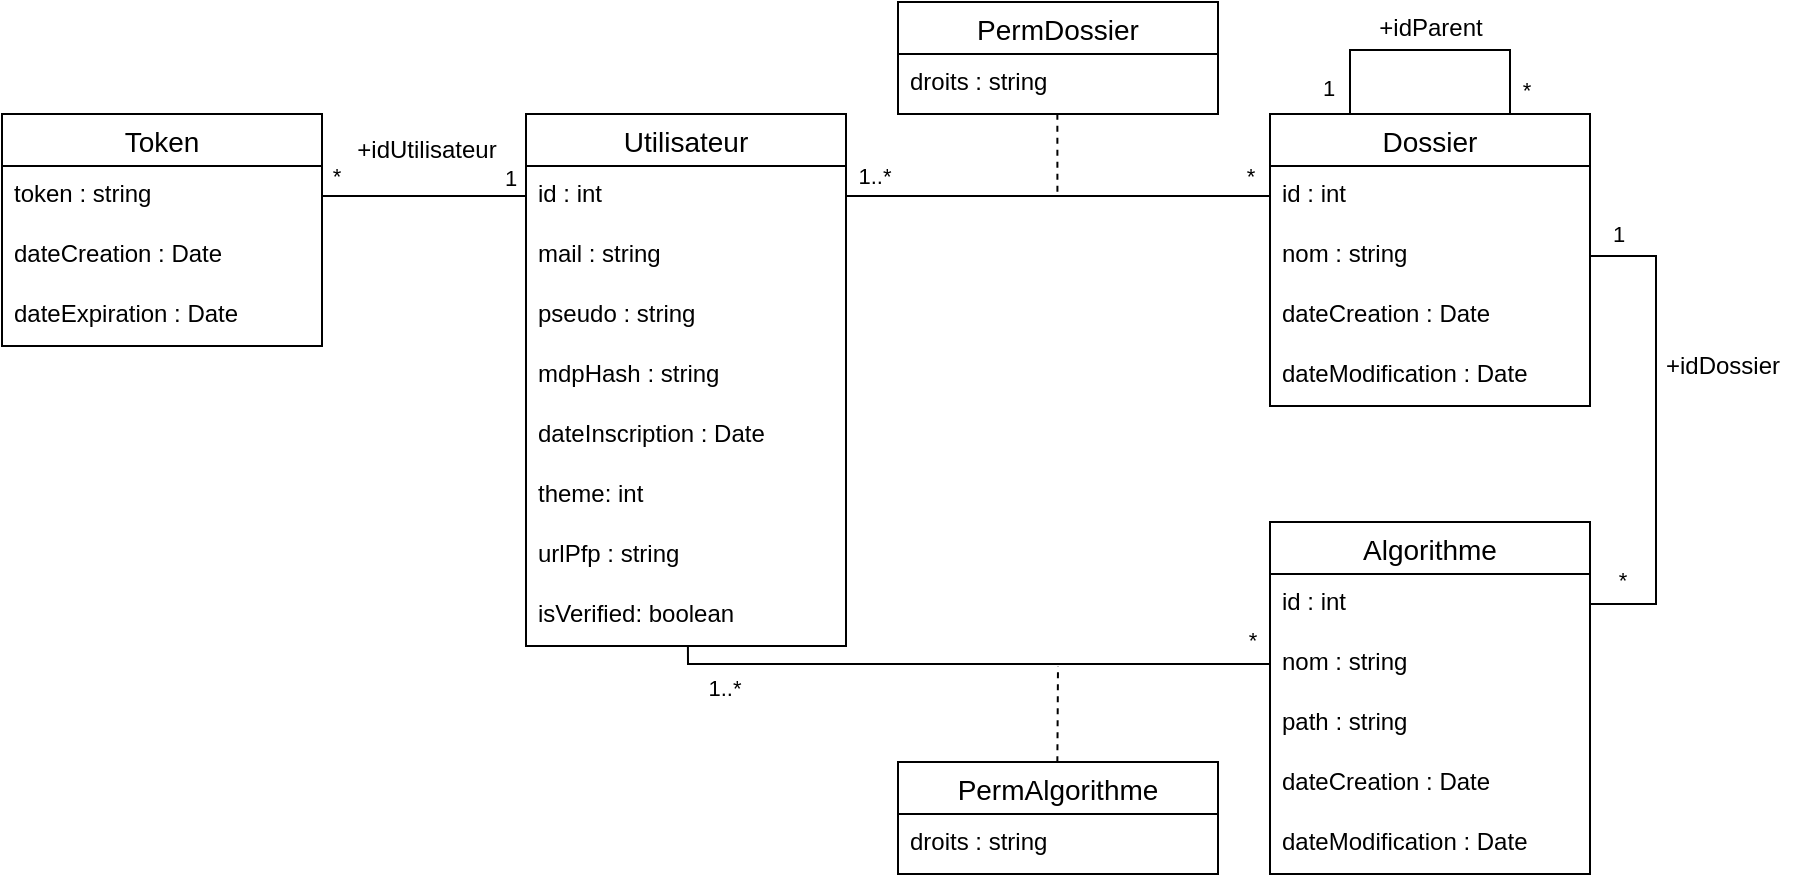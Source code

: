 <mxfile>
    <diagram name="Page-1" id="9FCioP1yI_8llP7Mw2wB">
        <mxGraphModel dx="3600" dy="871" grid="0" gridSize="10" guides="1" tooltips="1" connect="1" arrows="1" fold="1" page="0" pageScale="1" pageWidth="827" pageHeight="1169" math="0" shadow="0">
            <root>
                <mxCell id="0"/>
                <mxCell id="1" parent="0"/>
                <mxCell id="wQBDHdp43ygAPrBhFsiP-1" value="Utilisateur" style="swimlane;fontStyle=0;childLayout=stackLayout;horizontal=1;startSize=26;horizontalStack=0;resizeParent=1;resizeParentMax=0;resizeLast=0;collapsible=1;marginBottom=0;align=center;fontSize=14;" parent="1" vertex="1">
                    <mxGeometry x="-1629" y="-243" width="160" height="266" as="geometry"/>
                </mxCell>
                <mxCell id="wQBDHdp43ygAPrBhFsiP-2" value="id : int" style="text;strokeColor=none;fillColor=none;spacingLeft=4;spacingRight=4;overflow=hidden;rotatable=0;points=[[0,0.5],[1,0.5]];portConstraint=eastwest;fontSize=12;whiteSpace=wrap;html=1;" parent="wQBDHdp43ygAPrBhFsiP-1" vertex="1">
                    <mxGeometry y="26" width="160" height="30" as="geometry"/>
                </mxCell>
                <mxCell id="wQBDHdp43ygAPrBhFsiP-3" value="mail : string" style="text;strokeColor=none;fillColor=none;spacingLeft=4;spacingRight=4;overflow=hidden;rotatable=0;points=[[0,0.5],[1,0.5]];portConstraint=eastwest;fontSize=12;whiteSpace=wrap;html=1;" parent="wQBDHdp43ygAPrBhFsiP-1" vertex="1">
                    <mxGeometry y="56" width="160" height="30" as="geometry"/>
                </mxCell>
                <mxCell id="21" value="pseudo : string" style="text;strokeColor=none;fillColor=none;spacingLeft=4;spacingRight=4;overflow=hidden;rotatable=0;points=[[0,0.5],[1,0.5]];portConstraint=eastwest;fontSize=12;whiteSpace=wrap;html=1;" parent="wQBDHdp43ygAPrBhFsiP-1" vertex="1">
                    <mxGeometry y="86" width="160" height="30" as="geometry"/>
                </mxCell>
                <mxCell id="wQBDHdp43ygAPrBhFsiP-4" value="mdpHash : string" style="text;strokeColor=none;fillColor=none;spacingLeft=4;spacingRight=4;overflow=hidden;rotatable=0;points=[[0,0.5],[1,0.5]];portConstraint=eastwest;fontSize=12;whiteSpace=wrap;html=1;" parent="wQBDHdp43ygAPrBhFsiP-1" vertex="1">
                    <mxGeometry y="116" width="160" height="30" as="geometry"/>
                </mxCell>
                <mxCell id="wQBDHdp43ygAPrBhFsiP-30" value="dateInscription : Date" style="text;strokeColor=none;fillColor=none;spacingLeft=4;spacingRight=4;overflow=hidden;rotatable=0;points=[[0,0.5],[1,0.5]];portConstraint=eastwest;fontSize=12;whiteSpace=wrap;html=1;" parent="wQBDHdp43ygAPrBhFsiP-1" vertex="1">
                    <mxGeometry y="146" width="160" height="30" as="geometry"/>
                </mxCell>
                <mxCell id="wQBDHdp43ygAPrBhFsiP-31" value="theme: int" style="text;strokeColor=none;fillColor=none;spacingLeft=4;spacingRight=4;overflow=hidden;rotatable=0;points=[[0,0.5],[1,0.5]];portConstraint=eastwest;fontSize=12;whiteSpace=wrap;html=1;" parent="wQBDHdp43ygAPrBhFsiP-1" vertex="1">
                    <mxGeometry y="176" width="160" height="30" as="geometry"/>
                </mxCell>
                <mxCell id="wQBDHdp43ygAPrBhFsiP-32" value="urlPfp : string" style="text;strokeColor=none;fillColor=none;spacingLeft=4;spacingRight=4;overflow=hidden;rotatable=0;points=[[0,0.5],[1,0.5]];portConstraint=eastwest;fontSize=12;whiteSpace=wrap;html=1;" parent="wQBDHdp43ygAPrBhFsiP-1" vertex="1">
                    <mxGeometry y="206" width="160" height="30" as="geometry"/>
                </mxCell>
                <mxCell id="24" value="isVerified: boolean" style="text;strokeColor=none;fillColor=none;spacingLeft=4;spacingRight=4;overflow=hidden;rotatable=0;points=[[0,0.5],[1,0.5]];portConstraint=eastwest;fontSize=12;whiteSpace=wrap;html=1;" vertex="1" parent="wQBDHdp43ygAPrBhFsiP-1">
                    <mxGeometry y="236" width="160" height="30" as="geometry"/>
                </mxCell>
                <mxCell id="wQBDHdp43ygAPrBhFsiP-5" value="Algorithme" style="swimlane;fontStyle=0;childLayout=stackLayout;horizontal=1;startSize=26;horizontalStack=0;resizeParent=1;resizeParentMax=0;resizeLast=0;collapsible=1;marginBottom=0;align=center;fontSize=14;" parent="1" vertex="1">
                    <mxGeometry x="-1257" y="-39" width="160" height="176" as="geometry"/>
                </mxCell>
                <mxCell id="wQBDHdp43ygAPrBhFsiP-6" value="id : int" style="text;strokeColor=none;fillColor=none;spacingLeft=4;spacingRight=4;overflow=hidden;rotatable=0;points=[[0,0.5],[1,0.5]];portConstraint=eastwest;fontSize=12;whiteSpace=wrap;html=1;" parent="wQBDHdp43ygAPrBhFsiP-5" vertex="1">
                    <mxGeometry y="26" width="160" height="30" as="geometry"/>
                </mxCell>
                <mxCell id="wQBDHdp43ygAPrBhFsiP-7" value="nom : string" style="text;strokeColor=none;fillColor=none;spacingLeft=4;spacingRight=4;overflow=hidden;rotatable=0;points=[[0,0.5],[1,0.5]];portConstraint=eastwest;fontSize=12;whiteSpace=wrap;html=1;" parent="wQBDHdp43ygAPrBhFsiP-5" vertex="1">
                    <mxGeometry y="56" width="160" height="30" as="geometry"/>
                </mxCell>
                <mxCell id="wQBDHdp43ygAPrBhFsiP-8" value="path : string" style="text;strokeColor=none;fillColor=none;spacingLeft=4;spacingRight=4;overflow=hidden;rotatable=0;points=[[0,0.5],[1,0.5]];portConstraint=eastwest;fontSize=12;whiteSpace=wrap;html=1;" parent="wQBDHdp43ygAPrBhFsiP-5" vertex="1">
                    <mxGeometry y="86" width="160" height="30" as="geometry"/>
                </mxCell>
                <mxCell id="wQBDHdp43ygAPrBhFsiP-39" value="dateCreation : Date" style="text;strokeColor=none;fillColor=none;spacingLeft=4;spacingRight=4;overflow=hidden;rotatable=0;points=[[0,0.5],[1,0.5]];portConstraint=eastwest;fontSize=12;whiteSpace=wrap;html=1;" parent="wQBDHdp43ygAPrBhFsiP-5" vertex="1">
                    <mxGeometry y="116" width="160" height="30" as="geometry"/>
                </mxCell>
                <mxCell id="wQBDHdp43ygAPrBhFsiP-40" value="dateModification : Date" style="text;strokeColor=none;fillColor=none;spacingLeft=4;spacingRight=4;overflow=hidden;rotatable=0;points=[[0,0.5],[1,0.5]];portConstraint=eastwest;fontSize=12;whiteSpace=wrap;html=1;" parent="wQBDHdp43ygAPrBhFsiP-5" vertex="1">
                    <mxGeometry y="146" width="160" height="30" as="geometry"/>
                </mxCell>
                <mxCell id="wQBDHdp43ygAPrBhFsiP-9" value="Dossier" style="swimlane;fontStyle=0;childLayout=stackLayout;horizontal=1;startSize=26;horizontalStack=0;resizeParent=1;resizeParentMax=0;resizeLast=0;collapsible=1;marginBottom=0;align=center;fontSize=14;" parent="1" vertex="1">
                    <mxGeometry x="-1257" y="-243" width="160" height="146" as="geometry"/>
                </mxCell>
                <mxCell id="wQBDHdp43ygAPrBhFsiP-10" value="id : int" style="text;strokeColor=none;fillColor=none;spacingLeft=4;spacingRight=4;overflow=hidden;rotatable=0;points=[[0,0.5],[1,0.5]];portConstraint=eastwest;fontSize=12;whiteSpace=wrap;html=1;" parent="wQBDHdp43ygAPrBhFsiP-9" vertex="1">
                    <mxGeometry y="26" width="160" height="30" as="geometry"/>
                </mxCell>
                <mxCell id="wQBDHdp43ygAPrBhFsiP-11" value="nom : string" style="text;strokeColor=none;fillColor=none;spacingLeft=4;spacingRight=4;overflow=hidden;rotatable=0;points=[[0,0.5],[1,0.5]];portConstraint=eastwest;fontSize=12;whiteSpace=wrap;html=1;" parent="wQBDHdp43ygAPrBhFsiP-9" vertex="1">
                    <mxGeometry y="56" width="160" height="30" as="geometry"/>
                </mxCell>
                <mxCell id="2" value="dateCreation : Date" style="text;strokeColor=none;fillColor=none;spacingLeft=4;spacingRight=4;overflow=hidden;rotatable=0;points=[[0,0.5],[1,0.5]];portConstraint=eastwest;fontSize=12;whiteSpace=wrap;html=1;" parent="wQBDHdp43ygAPrBhFsiP-9" vertex="1">
                    <mxGeometry y="86" width="160" height="30" as="geometry"/>
                </mxCell>
                <mxCell id="3" value="dateModification : Date" style="text;strokeColor=none;fillColor=none;spacingLeft=4;spacingRight=4;overflow=hidden;rotatable=0;points=[[0,0.5],[1,0.5]];portConstraint=eastwest;fontSize=12;whiteSpace=wrap;html=1;" parent="wQBDHdp43ygAPrBhFsiP-9" vertex="1">
                    <mxGeometry y="116" width="160" height="30" as="geometry"/>
                </mxCell>
                <mxCell id="wQBDHdp43ygAPrBhFsiP-23" value="" style="endArrow=none;html=1;rounded=0;exitX=1;exitY=0.5;exitDx=0;exitDy=0;entryX=0;entryY=0.5;entryDx=0;entryDy=0;" parent="1" source="wQBDHdp43ygAPrBhFsiP-2" target="wQBDHdp43ygAPrBhFsiP-10" edge="1">
                    <mxGeometry width="50" height="50" relative="1" as="geometry">
                        <mxPoint x="-1378" y="-136" as="sourcePoint"/>
                        <mxPoint x="-1257" y="-204" as="targetPoint"/>
                    </mxGeometry>
                </mxCell>
                <mxCell id="wQBDHdp43ygAPrBhFsiP-28" value="1..*" style="edgeLabel;html=1;align=center;verticalAlign=middle;resizable=0;points=[];" parent="wQBDHdp43ygAPrBhFsiP-23" vertex="1" connectable="0">
                    <mxGeometry x="-0.771" y="-5" relative="1" as="geometry">
                        <mxPoint x="-11" y="-15" as="offset"/>
                    </mxGeometry>
                </mxCell>
                <mxCell id="wQBDHdp43ygAPrBhFsiP-29" value="*" style="edgeLabel;html=1;align=center;verticalAlign=middle;resizable=0;points=[];" parent="wQBDHdp43ygAPrBhFsiP-23" vertex="1" connectable="0">
                    <mxGeometry x="0.619" y="-2" relative="1" as="geometry">
                        <mxPoint x="30" y="-12" as="offset"/>
                    </mxGeometry>
                </mxCell>
                <mxCell id="wQBDHdp43ygAPrBhFsiP-38" value="" style="endArrow=none;html=1;rounded=0;entryX=0;entryY=0.5;entryDx=0;entryDy=0;exitX=0.506;exitY=1.016;exitDx=0;exitDy=0;exitPerimeter=0;" parent="1" source="24" target="wQBDHdp43ygAPrBhFsiP-7" edge="1">
                    <mxGeometry width="50" height="50" relative="1" as="geometry">
                        <mxPoint x="-1548" y="23" as="sourcePoint"/>
                        <mxPoint x="-1343" y="-116" as="targetPoint"/>
                        <Array as="points">
                            <mxPoint x="-1548" y="32"/>
                        </Array>
                    </mxGeometry>
                </mxCell>
                <mxCell id="wQBDHdp43ygAPrBhFsiP-41" value="1..*" style="edgeLabel;html=1;align=center;verticalAlign=middle;resizable=0;points=[];" parent="wQBDHdp43ygAPrBhFsiP-38" vertex="1" connectable="0">
                    <mxGeometry x="-0.827" y="3" relative="1" as="geometry">
                        <mxPoint y="15" as="offset"/>
                    </mxGeometry>
                </mxCell>
                <mxCell id="22" value="*" style="edgeLabel;html=1;align=center;verticalAlign=middle;resizable=0;points=[];" parent="wQBDHdp43ygAPrBhFsiP-38" vertex="1" connectable="0">
                    <mxGeometry x="0.858" y="-2" relative="1" as="geometry">
                        <mxPoint x="12" y="-14" as="offset"/>
                    </mxGeometry>
                </mxCell>
                <mxCell id="wQBDHdp43ygAPrBhFsiP-44" value="" style="endArrow=none;html=1;rounded=0;entryX=1;entryY=0.5;entryDx=0;entryDy=0;exitX=1;exitY=0.5;exitDx=0;exitDy=0;" parent="1" source="wQBDHdp43ygAPrBhFsiP-6" target="wQBDHdp43ygAPrBhFsiP-11" edge="1">
                    <mxGeometry width="50" height="50" relative="1" as="geometry">
                        <mxPoint x="-1098" y="-53" as="sourcePoint"/>
                        <mxPoint x="-1098" y="-203" as="targetPoint"/>
                        <Array as="points">
                            <mxPoint x="-1064" y="2"/>
                            <mxPoint x="-1064" y="-172"/>
                        </Array>
                    </mxGeometry>
                </mxCell>
                <mxCell id="wQBDHdp43ygAPrBhFsiP-45" value="1" style="edgeLabel;html=1;align=center;verticalAlign=middle;resizable=0;points=[];" parent="wQBDHdp43ygAPrBhFsiP-44" vertex="1" connectable="0">
                    <mxGeometry x="0.918" relative="1" as="geometry">
                        <mxPoint x="4" y="-11" as="offset"/>
                    </mxGeometry>
                </mxCell>
                <mxCell id="wQBDHdp43ygAPrBhFsiP-46" value="*" style="edgeLabel;html=1;align=center;verticalAlign=middle;resizable=0;points=[];" parent="wQBDHdp43ygAPrBhFsiP-44" vertex="1" connectable="0">
                    <mxGeometry x="-0.868" y="-2" relative="1" as="geometry">
                        <mxPoint y="-14" as="offset"/>
                    </mxGeometry>
                </mxCell>
                <mxCell id="wQBDHdp43ygAPrBhFsiP-58" value="" style="endArrow=none;html=1;rounded=0;entryX=0.25;entryY=0;entryDx=0;entryDy=0;exitX=0.75;exitY=0;exitDx=0;exitDy=0;" parent="1" source="wQBDHdp43ygAPrBhFsiP-9" target="wQBDHdp43ygAPrBhFsiP-9" edge="1">
                    <mxGeometry width="50" height="50" relative="1" as="geometry">
                        <mxPoint x="-1206.5" y="-261" as="sourcePoint"/>
                        <mxPoint x="-1206.5" y="-351" as="targetPoint"/>
                        <Array as="points">
                            <mxPoint x="-1137" y="-275"/>
                            <mxPoint x="-1217" y="-275"/>
                        </Array>
                    </mxGeometry>
                </mxCell>
                <mxCell id="wQBDHdp43ygAPrBhFsiP-59" value="1" style="edgeLabel;html=1;align=center;verticalAlign=middle;resizable=0;points=[];" parent="wQBDHdp43ygAPrBhFsiP-58" vertex="1" connectable="0">
                    <mxGeometry x="0.918" relative="1" as="geometry">
                        <mxPoint x="-11" y="-7" as="offset"/>
                    </mxGeometry>
                </mxCell>
                <mxCell id="wQBDHdp43ygAPrBhFsiP-60" value="*" style="edgeLabel;html=1;align=center;verticalAlign=middle;resizable=0;points=[];" parent="wQBDHdp43ygAPrBhFsiP-58" vertex="1" connectable="0">
                    <mxGeometry x="-0.868" y="-2" relative="1" as="geometry">
                        <mxPoint x="6" y="-3" as="offset"/>
                    </mxGeometry>
                </mxCell>
                <mxCell id="wQBDHdp43ygAPrBhFsiP-61" value="+idParent" style="text;html=1;align=center;verticalAlign=middle;resizable=0;points=[];autosize=1;strokeColor=none;fillColor=none;" parent="1" vertex="1">
                    <mxGeometry x="-1212.5" y="-299" width="71" height="26" as="geometry"/>
                </mxCell>
                <mxCell id="wQBDHdp43ygAPrBhFsiP-62" value="+idDossier" style="text;html=1;align=center;verticalAlign=middle;resizable=0;points=[];autosize=1;strokeColor=none;fillColor=none;" parent="1" vertex="1">
                    <mxGeometry x="-1071" y="-130" width="79" height="26" as="geometry"/>
                </mxCell>
                <mxCell id="wQBDHdp43ygAPrBhFsiP-63" value="" style="endArrow=none;dashed=1;html=1;rounded=0;entryX=0.498;entryY=1.002;entryDx=0;entryDy=0;entryPerimeter=0;" parent="1" target="wQBDHdp43ygAPrBhFsiP-65" edge="1">
                    <mxGeometry width="50" height="50" relative="1" as="geometry">
                        <mxPoint x="-1363.29" y="-204.12" as="sourcePoint"/>
                        <mxPoint x="-1363.29" y="-246" as="targetPoint"/>
                    </mxGeometry>
                </mxCell>
                <mxCell id="wQBDHdp43ygAPrBhFsiP-64" value="PermDossier" style="swimlane;fontStyle=0;childLayout=stackLayout;horizontal=1;startSize=26;horizontalStack=0;resizeParent=1;resizeParentMax=0;resizeLast=0;collapsible=1;marginBottom=0;align=center;fontSize=14;" parent="1" vertex="1">
                    <mxGeometry x="-1443" y="-299" width="160" height="56" as="geometry"/>
                </mxCell>
                <mxCell id="wQBDHdp43ygAPrBhFsiP-65" value="droits : string" style="text;strokeColor=none;fillColor=none;spacingLeft=4;spacingRight=4;overflow=hidden;rotatable=0;points=[[0,0.5],[1,0.5]];portConstraint=eastwest;fontSize=12;whiteSpace=wrap;html=1;" parent="wQBDHdp43ygAPrBhFsiP-64" vertex="1">
                    <mxGeometry y="26" width="160" height="30" as="geometry"/>
                </mxCell>
                <mxCell id="wQBDHdp43ygAPrBhFsiP-67" value="" style="endArrow=none;dashed=1;html=1;rounded=0;exitX=0.498;exitY=0.003;exitDx=0;exitDy=0;exitPerimeter=0;" parent="1" source="wQBDHdp43ygAPrBhFsiP-68" edge="1">
                    <mxGeometry width="50" height="50" relative="1" as="geometry">
                        <mxPoint x="-1363.29" y="12" as="sourcePoint"/>
                        <mxPoint x="-1363" y="33" as="targetPoint"/>
                    </mxGeometry>
                </mxCell>
                <mxCell id="wQBDHdp43ygAPrBhFsiP-68" value="PermAlgorithme" style="swimlane;fontStyle=0;childLayout=stackLayout;horizontal=1;startSize=26;horizontalStack=0;resizeParent=1;resizeParentMax=0;resizeLast=0;collapsible=1;marginBottom=0;align=center;fontSize=14;" parent="1" vertex="1">
                    <mxGeometry x="-1443" y="81" width="160" height="56" as="geometry"/>
                </mxCell>
                <mxCell id="wQBDHdp43ygAPrBhFsiP-69" value="droits : string" style="text;strokeColor=none;fillColor=none;spacingLeft=4;spacingRight=4;overflow=hidden;rotatable=0;points=[[0,0.5],[1,0.5]];portConstraint=eastwest;fontSize=12;whiteSpace=wrap;html=1;" parent="wQBDHdp43ygAPrBhFsiP-68" vertex="1">
                    <mxGeometry y="26" width="160" height="30" as="geometry"/>
                </mxCell>
                <mxCell id="4" value="Token" style="swimlane;fontStyle=0;childLayout=stackLayout;horizontal=1;startSize=26;horizontalStack=0;resizeParent=1;resizeParentMax=0;resizeLast=0;collapsible=1;marginBottom=0;align=center;fontSize=14;" parent="1" vertex="1">
                    <mxGeometry x="-1891" y="-243" width="160" height="116" as="geometry"/>
                </mxCell>
                <mxCell id="5" value="token : string" style="text;strokeColor=none;fillColor=none;spacingLeft=4;spacingRight=4;overflow=hidden;rotatable=0;points=[[0,0.5],[1,0.5]];portConstraint=eastwest;fontSize=12;whiteSpace=wrap;html=1;" parent="4" vertex="1">
                    <mxGeometry y="26" width="160" height="30" as="geometry"/>
                </mxCell>
                <mxCell id="19" value="dateCreation : Date" style="text;strokeColor=none;fillColor=none;spacingLeft=4;spacingRight=4;overflow=hidden;rotatable=0;points=[[0,0.5],[1,0.5]];portConstraint=eastwest;fontSize=12;whiteSpace=wrap;html=1;" parent="4" vertex="1">
                    <mxGeometry y="56" width="160" height="30" as="geometry"/>
                </mxCell>
                <mxCell id="6" value="dateExpiration : Date" style="text;strokeColor=none;fillColor=none;spacingLeft=4;spacingRight=4;overflow=hidden;rotatable=0;points=[[0,0.5],[1,0.5]];portConstraint=eastwest;fontSize=12;whiteSpace=wrap;html=1;" parent="4" vertex="1">
                    <mxGeometry y="86" width="160" height="30" as="geometry"/>
                </mxCell>
                <mxCell id="15" value="" style="endArrow=none;html=1;exitX=1;exitY=0.5;exitDx=0;exitDy=0;entryX=0;entryY=0.5;entryDx=0;entryDy=0;rounded=0;" parent="1" source="5" target="wQBDHdp43ygAPrBhFsiP-2" edge="1">
                    <mxGeometry width="50" height="50" relative="1" as="geometry">
                        <mxPoint x="-1769" y="-193" as="sourcePoint"/>
                        <mxPoint x="-1719" y="-243" as="targetPoint"/>
                        <Array as="points"/>
                    </mxGeometry>
                </mxCell>
                <mxCell id="17" value="1" style="edgeLabel;html=1;align=center;verticalAlign=middle;resizable=0;points=[];" parent="15" vertex="1" connectable="0">
                    <mxGeometry x="0.628" relative="1" as="geometry">
                        <mxPoint x="11" y="-9" as="offset"/>
                    </mxGeometry>
                </mxCell>
                <mxCell id="18" value="*" style="edgeLabel;html=1;align=center;verticalAlign=middle;resizable=0;points=[];" parent="15" vertex="1" connectable="0">
                    <mxGeometry x="-0.787" y="1" relative="1" as="geometry">
                        <mxPoint x="-4" y="-9" as="offset"/>
                    </mxGeometry>
                </mxCell>
                <mxCell id="23" value="+idUtilisateur" style="text;html=1;align=center;verticalAlign=middle;resizable=0;points=[];autosize=1;strokeColor=none;fillColor=none;" vertex="1" parent="1">
                    <mxGeometry x="-1723" y="-238" width="88" height="26" as="geometry"/>
                </mxCell>
            </root>
        </mxGraphModel>
    </diagram>
</mxfile>
